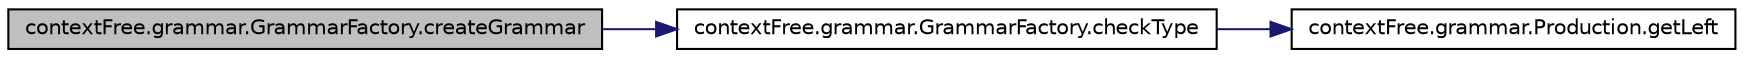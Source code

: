 digraph G
{
  edge [fontname="Helvetica",fontsize="10",labelfontname="Helvetica",labelfontsize="10"];
  node [fontname="Helvetica",fontsize="10",shape=record];
  rankdir="LR";
  Node1 [label="contextFree.grammar.GrammarFactory.createGrammar",height=0.2,width=0.4,color="black", fillcolor="grey75", style="filled" fontcolor="black"];
  Node1 -> Node2 [color="midnightblue",fontsize="10",style="solid",fontname="Helvetica"];
  Node2 [label="contextFree.grammar.GrammarFactory.checkType",height=0.2,width=0.4,color="black", fillcolor="white", style="filled",URL="$classcontext_free_1_1grammar_1_1_grammar_factory.html#a513482168bb15e55211bc4f04e276711",tooltip="Controls that make up the grammar productions that are valid."];
  Node2 -> Node3 [color="midnightblue",fontsize="10",style="solid",fontname="Helvetica"];
  Node3 [label="contextFree.grammar.Production.getLeft",height=0.2,width=0.4,color="black", fillcolor="white", style="filled",URL="$classcontext_free_1_1grammar_1_1_production.html#a6b42819c4b8af1aa759edf3ad5978f67"];
}
